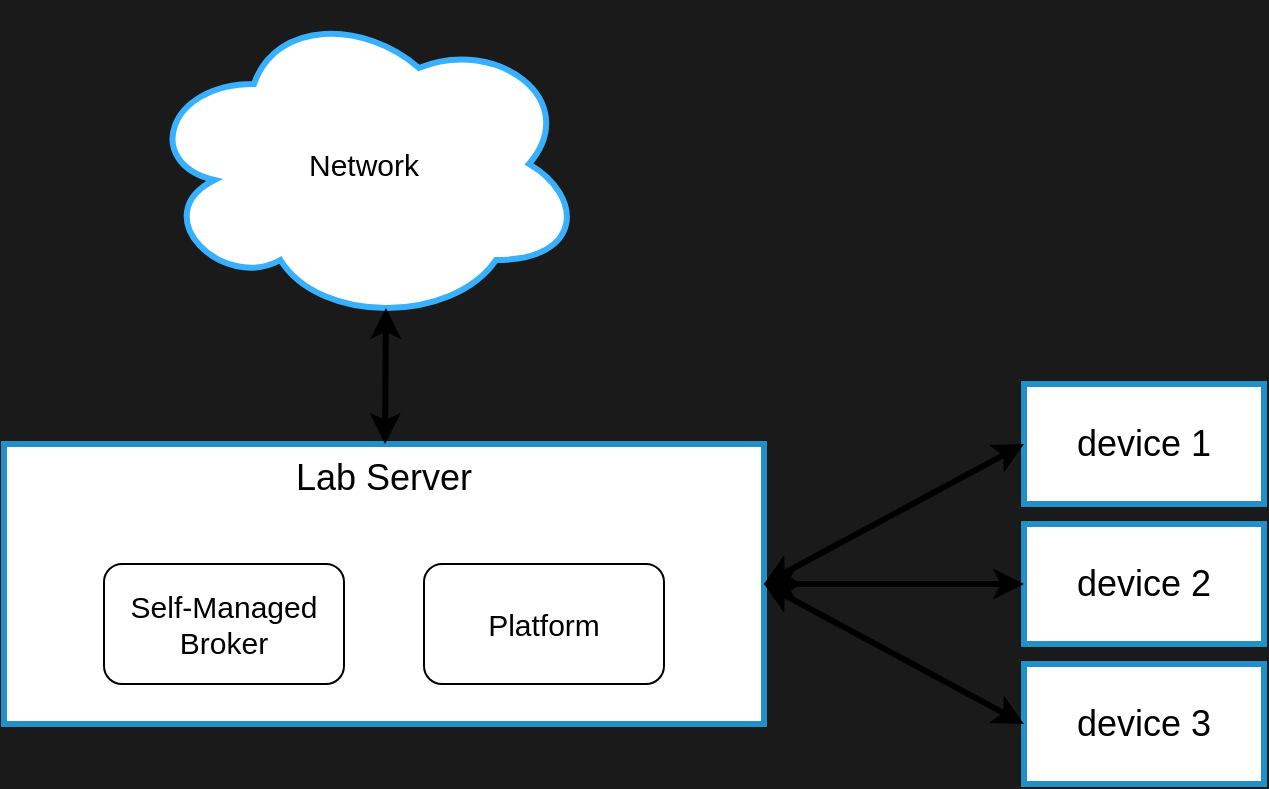 <mxfile>
    <diagram id="0ddD8CBCVS0P4NU-PtTh" name="Page-1">
        <mxGraphModel dx="1088" dy="779" grid="1" gridSize="10" guides="1" tooltips="1" connect="1" arrows="1" fold="1" page="1" pageScale="1" pageWidth="827" pageHeight="1169" background="#1A1A1A" math="0" shadow="0">
            <root>
                <mxCell id="0"/>
                <mxCell id="1" parent="0"/>
                <mxCell id="4" value="Lab Server" style="rounded=1;whiteSpace=wrap;html=1;horizontal=1;verticalAlign=top;fontSize=18;arcSize=0;strokeColor=#238fc8;strokeWidth=3;" parent="1" vertex="1">
                    <mxGeometry x="120" y="360" width="380" height="140" as="geometry"/>
                </mxCell>
                <mxCell id="2" value="Platform" style="rounded=1;whiteSpace=wrap;html=1;fontSize=15;" parent="1" vertex="1">
                    <mxGeometry x="330" y="420" width="120" height="60" as="geometry"/>
                </mxCell>
                <mxCell id="3" value="Self-Managed&lt;br style=&quot;font-size: 15px;&quot;&gt;Broker" style="rounded=1;whiteSpace=wrap;html=1;fontSize=15;" parent="1" vertex="1">
                    <mxGeometry x="170" y="420" width="120" height="60" as="geometry"/>
                </mxCell>
                <mxCell id="5" value="device 1" style="rounded=0;whiteSpace=wrap;html=1;fontSize=18;strokeColor=#238fc8;strokeWidth=3;" parent="1" vertex="1">
                    <mxGeometry x="630" y="330" width="120" height="60" as="geometry"/>
                </mxCell>
                <mxCell id="6" value="device 2" style="rounded=0;whiteSpace=wrap;html=1;fontSize=18;strokeColor=#238fc8;strokeWidth=3;" parent="1" vertex="1">
                    <mxGeometry x="630" y="400" width="120" height="60" as="geometry"/>
                </mxCell>
                <mxCell id="7" value="device 3" style="rounded=0;whiteSpace=wrap;html=1;fontSize=18;strokeColor=#238fc8;strokeWidth=3;" parent="1" vertex="1">
                    <mxGeometry x="630" y="470" width="120" height="60" as="geometry"/>
                </mxCell>
                <mxCell id="8" value="" style="endArrow=classic;startArrow=classic;html=1;fontSize=15;entryX=0;entryY=0.5;entryDx=0;entryDy=0;exitX=1;exitY=0.5;exitDx=0;exitDy=0;strokeWidth=3;" parent="1" source="4" target="5" edge="1">
                    <mxGeometry width="50" height="50" relative="1" as="geometry">
                        <mxPoint x="430" y="430" as="sourcePoint"/>
                        <mxPoint x="480" y="380" as="targetPoint"/>
                    </mxGeometry>
                </mxCell>
                <mxCell id="9" value="" style="endArrow=classic;startArrow=classic;html=1;fontSize=15;entryX=0;entryY=0.5;entryDx=0;entryDy=0;exitX=1;exitY=0.5;exitDx=0;exitDy=0;strokeWidth=3;" parent="1" source="4" target="6" edge="1">
                    <mxGeometry width="50" height="50" relative="1" as="geometry">
                        <mxPoint x="530" y="570" as="sourcePoint"/>
                        <mxPoint x="660" y="500" as="targetPoint"/>
                    </mxGeometry>
                </mxCell>
                <mxCell id="10" value="" style="endArrow=classic;startArrow=classic;html=1;fontSize=15;entryX=0;entryY=0.5;entryDx=0;entryDy=0;strokeWidth=3;" parent="1" target="7" edge="1">
                    <mxGeometry width="50" height="50" relative="1" as="geometry">
                        <mxPoint x="500" y="430" as="sourcePoint"/>
                        <mxPoint x="627" y="509" as="targetPoint"/>
                    </mxGeometry>
                </mxCell>
                <mxCell id="11" value="Network" style="ellipse;shape=cloud;whiteSpace=wrap;html=1;fontSize=15;strokeColor=#39B0FF;strokeWidth=3;" parent="1" vertex="1">
                    <mxGeometry x="190" y="140" width="220" height="160" as="geometry"/>
                </mxCell>
                <mxCell id="12" value="" style="endArrow=classic;startArrow=classic;html=1;fontSize=15;entryX=0.55;entryY=0.95;entryDx=0;entryDy=0;entryPerimeter=0;strokeWidth=3;" parent="1" source="4" target="11" edge="1">
                    <mxGeometry width="50" height="50" relative="1" as="geometry">
                        <mxPoint x="430" y="430" as="sourcePoint"/>
                        <mxPoint x="480" y="380" as="targetPoint"/>
                    </mxGeometry>
                </mxCell>
            </root>
        </mxGraphModel>
    </diagram>
</mxfile>